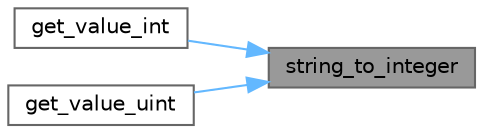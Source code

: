 digraph "string_to_integer"
{
 // INTERACTIVE_SVG=YES
 // LATEX_PDF_SIZE
  bgcolor="transparent";
  edge [fontname=Helvetica,fontsize=10,labelfontname=Helvetica,labelfontsize=10];
  node [fontname=Helvetica,fontsize=10,shape=box,height=0.2,width=0.4];
  rankdir="RL";
  Node1 [id="Node000001",label="string_to_integer",height=0.2,width=0.4,color="gray40", fillcolor="grey60", style="filled", fontcolor="black",tooltip=" "];
  Node1 -> Node2 [id="edge1_Node000001_Node000002",dir="back",color="steelblue1",style="solid",tooltip=" "];
  Node2 [id="Node000002",label="get_value_int",height=0.2,width=0.4,color="grey40", fillcolor="white", style="filled",URL="$db/d20/pugixml_8cpp.html#a4fa9927f0c1fb616a30c3676df6c18ab",tooltip=" "];
  Node1 -> Node3 [id="edge2_Node000001_Node000003",dir="back",color="steelblue1",style="solid",tooltip=" "];
  Node3 [id="Node000003",label="get_value_uint",height=0.2,width=0.4,color="grey40", fillcolor="white", style="filled",URL="$db/d20/pugixml_8cpp.html#af15e7cb42f234a68e5cdc581c7aeeac4",tooltip=" "];
}
